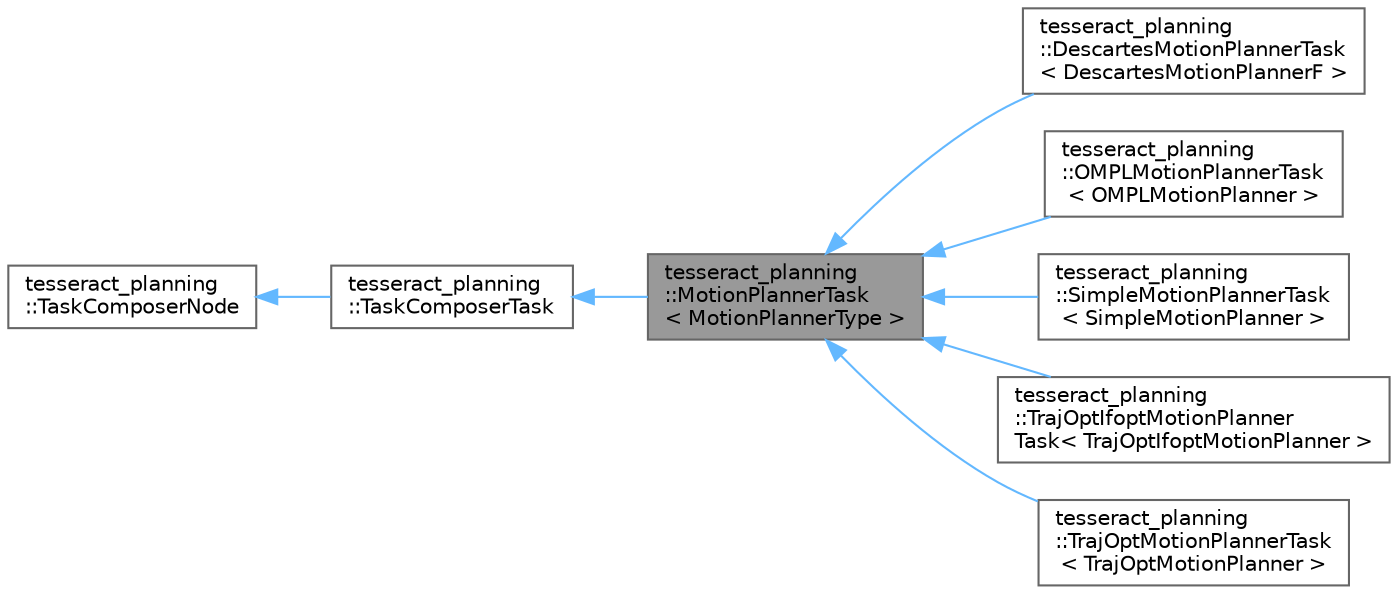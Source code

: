 digraph "tesseract_planning::MotionPlannerTask&lt; MotionPlannerType &gt;"
{
 // LATEX_PDF_SIZE
  bgcolor="transparent";
  edge [fontname=Helvetica,fontsize=10,labelfontname=Helvetica,labelfontsize=10];
  node [fontname=Helvetica,fontsize=10,shape=box,height=0.2,width=0.4];
  rankdir="LR";
  Node1 [label="tesseract_planning\l::MotionPlannerTask\l\< MotionPlannerType \>",height=0.2,width=0.4,color="gray40", fillcolor="grey60", style="filled", fontcolor="black",tooltip=" "];
  Node2 -> Node1 [dir="back",color="steelblue1",style="solid"];
  Node2 [label="tesseract_planning\l::TaskComposerTask",height=0.2,width=0.4,color="gray40", fillcolor="white", style="filled",URL="$d8/def/classtesseract__planning_1_1TaskComposerTask.html",tooltip=" "];
  Node3 -> Node2 [dir="back",color="steelblue1",style="solid"];
  Node3 [label="tesseract_planning\l::TaskComposerNode",height=0.2,width=0.4,color="gray40", fillcolor="white", style="filled",URL="$de/d23/classtesseract__planning_1_1TaskComposerNode.html",tooltip="Represents a node the pipeline to be executed."];
  Node1 -> Node4 [dir="back",color="steelblue1",style="solid"];
  Node4 [label="tesseract_planning\l::DescartesMotionPlannerTask\l\< DescartesMotionPlannerF \>",height=0.2,width=0.4,color="gray40", fillcolor="white", style="filled",URL="$d1/d6c/classtesseract__planning_1_1DescartesMotionPlannerTask.html",tooltip=" "];
  Node1 -> Node5 [dir="back",color="steelblue1",style="solid"];
  Node5 [label="tesseract_planning\l::OMPLMotionPlannerTask\l\< OMPLMotionPlanner \>",height=0.2,width=0.4,color="gray40", fillcolor="white", style="filled",URL="$df/de8/classtesseract__planning_1_1OMPLMotionPlannerTask.html",tooltip=" "];
  Node1 -> Node6 [dir="back",color="steelblue1",style="solid"];
  Node6 [label="tesseract_planning\l::SimpleMotionPlannerTask\l\< SimpleMotionPlanner \>",height=0.2,width=0.4,color="gray40", fillcolor="white", style="filled",URL="$d1/d1f/classtesseract__planning_1_1SimpleMotionPlannerTask.html",tooltip=" "];
  Node1 -> Node7 [dir="back",color="steelblue1",style="solid"];
  Node7 [label="tesseract_planning\l::TrajOptIfoptMotionPlanner\lTask\< TrajOptIfoptMotionPlanner \>",height=0.2,width=0.4,color="gray40", fillcolor="white", style="filled",URL="$da/d5f/classtesseract__planning_1_1TrajOptIfoptMotionPlannerTask.html",tooltip=" "];
  Node1 -> Node8 [dir="back",color="steelblue1",style="solid"];
  Node8 [label="tesseract_planning\l::TrajOptMotionPlannerTask\l\< TrajOptMotionPlanner \>",height=0.2,width=0.4,color="gray40", fillcolor="white", style="filled",URL="$d1/d2f/classtesseract__planning_1_1TrajOptMotionPlannerTask.html",tooltip=" "];
}
